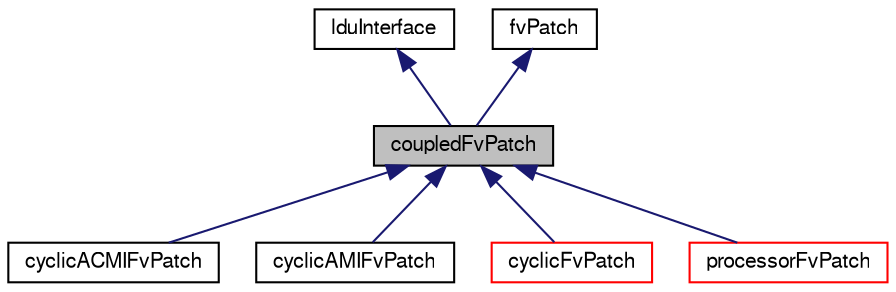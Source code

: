 digraph "coupledFvPatch"
{
  bgcolor="transparent";
  edge [fontname="FreeSans",fontsize="10",labelfontname="FreeSans",labelfontsize="10"];
  node [fontname="FreeSans",fontsize="10",shape=record];
  Node0 [label="coupledFvPatch",height=0.2,width=0.4,color="black", fillcolor="grey75", style="filled", fontcolor="black"];
  Node1 -> Node0 [dir="back",color="midnightblue",fontsize="10",style="solid",fontname="FreeSans"];
  Node1 [label="lduInterface",height=0.2,width=0.4,color="black",URL="$a26858.html",tooltip="An abstract base class for implicitly-coupled interfaces e.g. processor and cyclic patches..."];
  Node2 -> Node0 [dir="back",color="midnightblue",fontsize="10",style="solid",fontname="FreeSans"];
  Node2 [label="fvPatch",height=0.2,width=0.4,color="black",URL="$a22870.html",tooltip="A finiteVolume patch using a polyPatch and a fvBoundaryMesh. "];
  Node0 -> Node3 [dir="back",color="midnightblue",fontsize="10",style="solid",fontname="FreeSans"];
  Node3 [label="cyclicACMIFvPatch",height=0.2,width=0.4,color="black",URL="$a22806.html",tooltip="Cyclic patch for Arbitrarily Coupled Mesh Interface (ACMI) "];
  Node0 -> Node4 [dir="back",color="midnightblue",fontsize="10",style="solid",fontname="FreeSans"];
  Node4 [label="cyclicAMIFvPatch",height=0.2,width=0.4,color="black",URL="$a22810.html",tooltip="Cyclic patch for Arbitrary Mesh Interface (AMI) "];
  Node0 -> Node5 [dir="back",color="midnightblue",fontsize="10",style="solid",fontname="FreeSans"];
  Node5 [label="cyclicFvPatch",height=0.2,width=0.4,color="red",URL="$a22802.html",tooltip="Cyclic-plane patch. "];
  Node0 -> Node8 [dir="back",color="midnightblue",fontsize="10",style="solid",fontname="FreeSans"];
  Node8 [label="processorFvPatch",height=0.2,width=0.4,color="red",URL="$a22826.html",tooltip="Processor patch. "];
}
